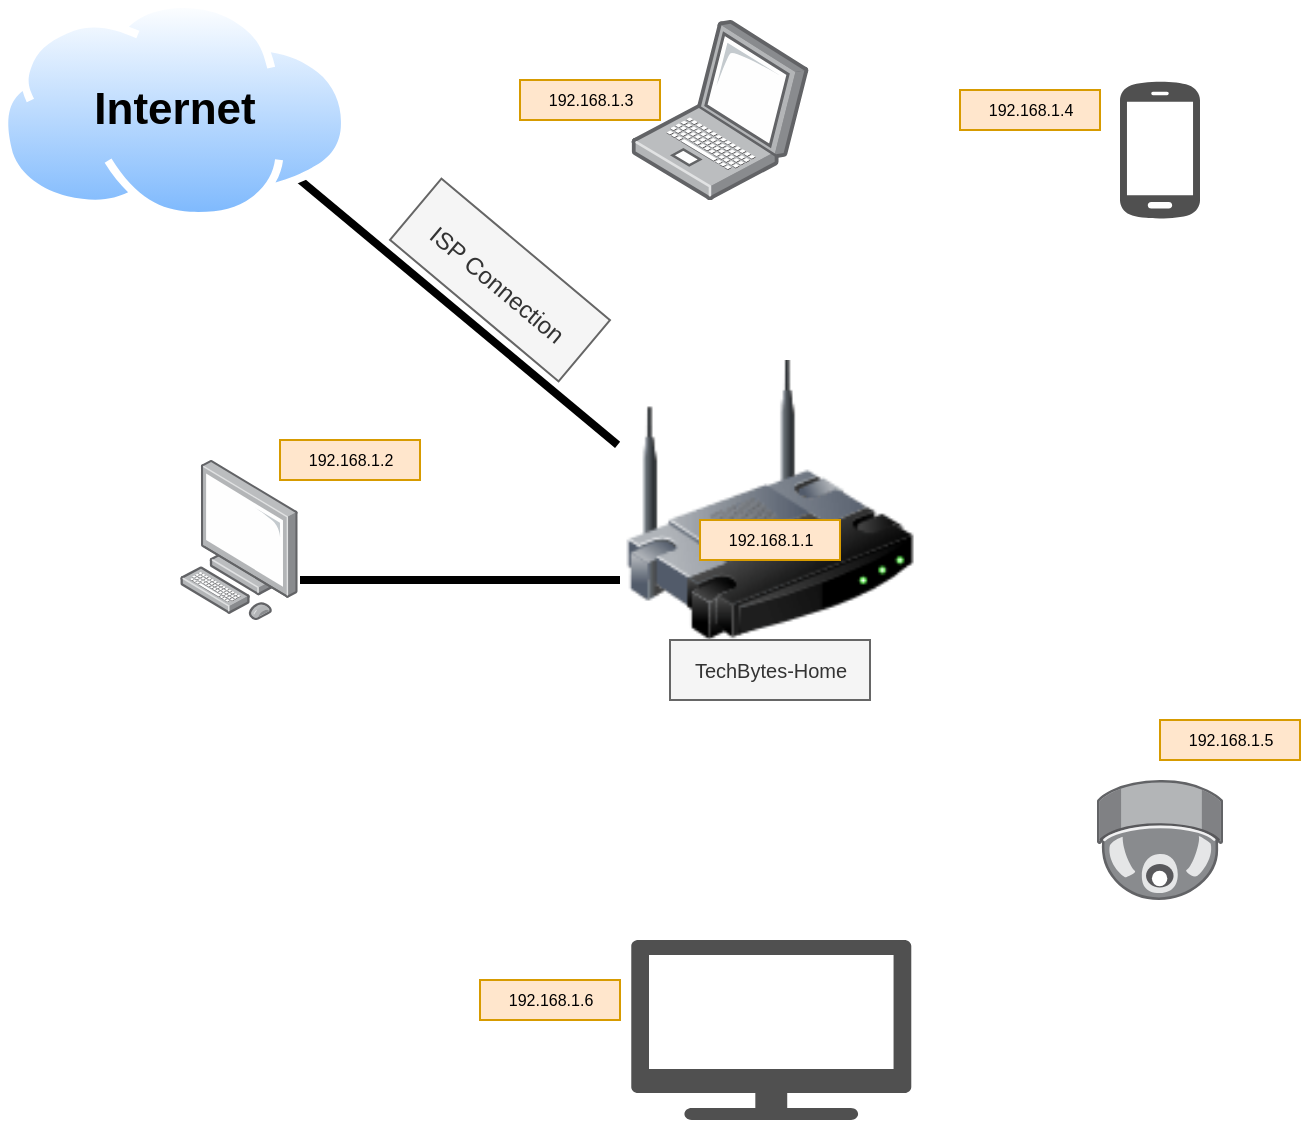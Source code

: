<mxfile version="20.8.1" type="github"><diagram id="NsRht-lLn4OnHK625zL3" name="Page-1"><mxGraphModel dx="1079" dy="633" grid="1" gridSize="10" guides="1" tooltips="1" connect="1" arrows="1" fold="1" page="1" pageScale="1" pageWidth="850" pageHeight="1100" math="0" shadow="0"><root><mxCell id="0"/><mxCell id="1" parent="0"/><mxCell id="-M55Hes9o6ZNuJsgK-iB-1" value="" style="image;html=1;image=img/lib/clip_art/networking/Wireless_Router_128x128.png" vertex="1" parent="1"><mxGeometry x="330" y="250" width="150" height="140" as="geometry"/></mxCell><mxCell id="-M55Hes9o6ZNuJsgK-iB-2" value="&lt;font style=&quot;font-size: 10px;&quot;&gt;TechBytes-Home&lt;/font&gt;" style="text;html=1;align=center;verticalAlign=middle;resizable=0;points=[];autosize=1;fillColor=#f5f5f5;fontColor=#333333;strokeColor=#666666;" vertex="1" parent="1"><mxGeometry x="355" y="390" width="100" height="30" as="geometry"/></mxCell><mxCell id="-M55Hes9o6ZNuJsgK-iB-3" value="" style="shape=image;html=1;verticalAlign=top;verticalLabelPosition=bottom;labelBackgroundColor=#ffffff;imageAspect=0;aspect=fixed;image=https://cdn1.iconfinder.com/data/icons/computer-hardware-line-vol-2/52/wifi__wireless__internet__network__signal__connection__router-128.png;rotation=0;" vertex="1" parent="1"><mxGeometry x="350" y="180" width="60" height="60" as="geometry"/></mxCell><mxCell id="-M55Hes9o6ZNuJsgK-iB-4" value="" style="shape=image;html=1;verticalAlign=top;verticalLabelPosition=bottom;labelBackgroundColor=#ffffff;imageAspect=0;aspect=fixed;image=https://cdn1.iconfinder.com/data/icons/computer-hardware-line-vol-2/52/wifi__wireless__internet__network__signal__connection__router-128.png;rotation=135;" vertex="1" parent="1"><mxGeometry x="508.47" y="390" width="60" height="60" as="geometry"/></mxCell><mxCell id="-M55Hes9o6ZNuJsgK-iB-5" value="" style="shape=image;html=1;verticalAlign=top;verticalLabelPosition=bottom;labelBackgroundColor=#ffffff;imageAspect=0;aspect=fixed;image=https://cdn1.iconfinder.com/data/icons/computer-hardware-line-vol-2/52/wifi__wireless__internet__network__signal__connection__router-128.png;rotation=-180;" vertex="1" parent="1"><mxGeometry x="375" y="460" width="60" height="60" as="geometry"/></mxCell><mxCell id="-M55Hes9o6ZNuJsgK-iB-6" value="" style="shape=image;html=1;verticalAlign=top;verticalLabelPosition=bottom;labelBackgroundColor=#ffffff;imageAspect=0;aspect=fixed;image=https://cdn1.iconfinder.com/data/icons/computer-hardware-line-vol-2/52/wifi__wireless__internet__network__signal__connection__router-128.png;rotation=40;" vertex="1" parent="1"><mxGeometry x="500" y="210" width="60" height="60" as="geometry"/></mxCell><mxCell id="-M55Hes9o6ZNuJsgK-iB-7" value="" style="points=[];aspect=fixed;html=1;align=center;shadow=0;dashed=0;image;image=img/lib/allied_telesis/computer_and_terminals/Personal_Computer.svg;" vertex="1" parent="1"><mxGeometry x="110" y="300" width="59.03" height="80" as="geometry"/></mxCell><mxCell id="-M55Hes9o6ZNuJsgK-iB-9" value="" style="points=[];aspect=fixed;html=1;align=center;shadow=0;dashed=0;image;image=img/lib/allied_telesis/computer_and_terminals/Laptop.svg;" vertex="1" parent="1"><mxGeometry x="335.64" y="80" width="88.73" height="90" as="geometry"/></mxCell><mxCell id="-M55Hes9o6ZNuJsgK-iB-10" value="" style="sketch=0;pointerEvents=1;shadow=0;dashed=0;html=1;strokeColor=none;fillColor=#505050;labelPosition=center;verticalLabelPosition=bottom;verticalAlign=top;outlineConnect=0;align=center;shape=mxgraph.office.devices.cell_phone_android_proportional;" vertex="1" parent="1"><mxGeometry x="580" y="110" width="40" height="70" as="geometry"/></mxCell><mxCell id="-M55Hes9o6ZNuJsgK-iB-14" value="" style="endArrow=none;html=1;rounded=0;jumpSize=12;endSize=14;startSize=10;strokeWidth=4;" edge="1" parent="1"><mxGeometry width="50" height="50" relative="1" as="geometry"><mxPoint x="170" y="360" as="sourcePoint"/><mxPoint x="330" y="360" as="targetPoint"/></mxGeometry></mxCell><mxCell id="-M55Hes9o6ZNuJsgK-iB-15" value="" style="points=[];aspect=fixed;html=1;align=center;shadow=0;dashed=0;image;image=img/lib/allied_telesis/security/Surveillance_Camera_Ceiling.svg;" vertex="1" parent="1"><mxGeometry x="568.47" y="460" width="63.05" height="60" as="geometry"/></mxCell><mxCell id="-M55Hes9o6ZNuJsgK-iB-17" value="" style="sketch=0;pointerEvents=1;shadow=0;dashed=0;html=1;strokeColor=none;fillColor=#505050;labelPosition=center;verticalLabelPosition=bottom;verticalAlign=top;outlineConnect=0;align=center;shape=mxgraph.office.devices.tv;" vertex="1" parent="1"><mxGeometry x="335.64" y="540" width="140" height="90" as="geometry"/></mxCell><mxCell id="-M55Hes9o6ZNuJsgK-iB-18" value="192.168.1.1" style="text;html=1;align=center;verticalAlign=middle;resizable=0;points=[];autosize=1;strokeColor=#d79b00;fillColor=#ffe6cc;fontSize=8;" vertex="1" parent="1"><mxGeometry x="370" y="330" width="70" height="20" as="geometry"/></mxCell><mxCell id="-M55Hes9o6ZNuJsgK-iB-19" value="192.168.1.3" style="text;html=1;align=center;verticalAlign=middle;resizable=0;points=[];autosize=1;strokeColor=#d79b00;fillColor=#ffe6cc;fontSize=8;" vertex="1" parent="1"><mxGeometry x="280" y="110" width="70" height="20" as="geometry"/></mxCell><mxCell id="-M55Hes9o6ZNuJsgK-iB-20" value="192.168.1.4" style="text;html=1;align=center;verticalAlign=middle;resizable=0;points=[];autosize=1;strokeColor=#d79b00;fillColor=#ffe6cc;fontSize=8;" vertex="1" parent="1"><mxGeometry x="500" y="115" width="70" height="20" as="geometry"/></mxCell><mxCell id="-M55Hes9o6ZNuJsgK-iB-21" value="192.168.1.5" style="text;html=1;align=center;verticalAlign=middle;resizable=0;points=[];autosize=1;strokeColor=#d79b00;fillColor=#ffe6cc;fontSize=8;" vertex="1" parent="1"><mxGeometry x="600" y="430" width="70" height="20" as="geometry"/></mxCell><mxCell id="-M55Hes9o6ZNuJsgK-iB-22" value="192.168.1.6" style="text;html=1;align=center;verticalAlign=middle;resizable=0;points=[];autosize=1;strokeColor=#d79b00;fillColor=#ffe6cc;fontSize=8;" vertex="1" parent="1"><mxGeometry x="260" y="560" width="70" height="20" as="geometry"/></mxCell><mxCell id="-M55Hes9o6ZNuJsgK-iB-23" value="192.168.1.2" style="text;html=1;align=center;verticalAlign=middle;resizable=0;points=[];autosize=1;strokeColor=#d79b00;fillColor=#ffe6cc;fontSize=8;" vertex="1" parent="1"><mxGeometry x="160" y="290" width="70" height="20" as="geometry"/></mxCell><mxCell id="-M55Hes9o6ZNuJsgK-iB-24" value="" style="endArrow=none;html=1;rounded=0;strokeWidth=4;fontSize=8;startSize=10;endSize=14;jumpSize=12;entryX=-0.008;entryY=0.303;entryDx=0;entryDy=0;entryPerimeter=0;" edge="1" parent="1" target="-M55Hes9o6ZNuJsgK-iB-1"><mxGeometry width="50" height="50" relative="1" as="geometry"><mxPoint x="170" y="160" as="sourcePoint"/><mxPoint x="230" y="180" as="targetPoint"/></mxGeometry></mxCell><mxCell id="-M55Hes9o6ZNuJsgK-iB-25" value="" style="aspect=fixed;perimeter=ellipsePerimeter;html=1;align=center;shadow=0;dashed=0;spacingTop=3;image;image=img/lib/active_directory/internet_cloud.svg;fontSize=8;" vertex="1" parent="1"><mxGeometry x="20" y="70" width="174.6" height="110" as="geometry"/></mxCell><mxCell id="-M55Hes9o6ZNuJsgK-iB-26" value="&lt;font style=&quot;font-size: 22px;&quot;&gt;&lt;b&gt;Internet&lt;/b&gt;&lt;/font&gt;" style="text;html=1;align=center;verticalAlign=middle;resizable=0;points=[];autosize=1;strokeColor=none;fillColor=none;fontSize=14;" vertex="1" parent="1"><mxGeometry x="57.3" y="105" width="100" height="40" as="geometry"/></mxCell><mxCell id="-M55Hes9o6ZNuJsgK-iB-27" value="&lt;font style=&quot;font-size: 12px;&quot;&gt;ISP Connection&lt;/font&gt;" style="text;html=1;align=center;verticalAlign=middle;resizable=0;points=[];autosize=1;strokeColor=#666666;fillColor=#f5f5f5;fontSize=22;fontColor=#333333;rotation=40;" vertex="1" parent="1"><mxGeometry x="215" y="190" width="110" height="40" as="geometry"/></mxCell></root></mxGraphModel></diagram></mxfile>